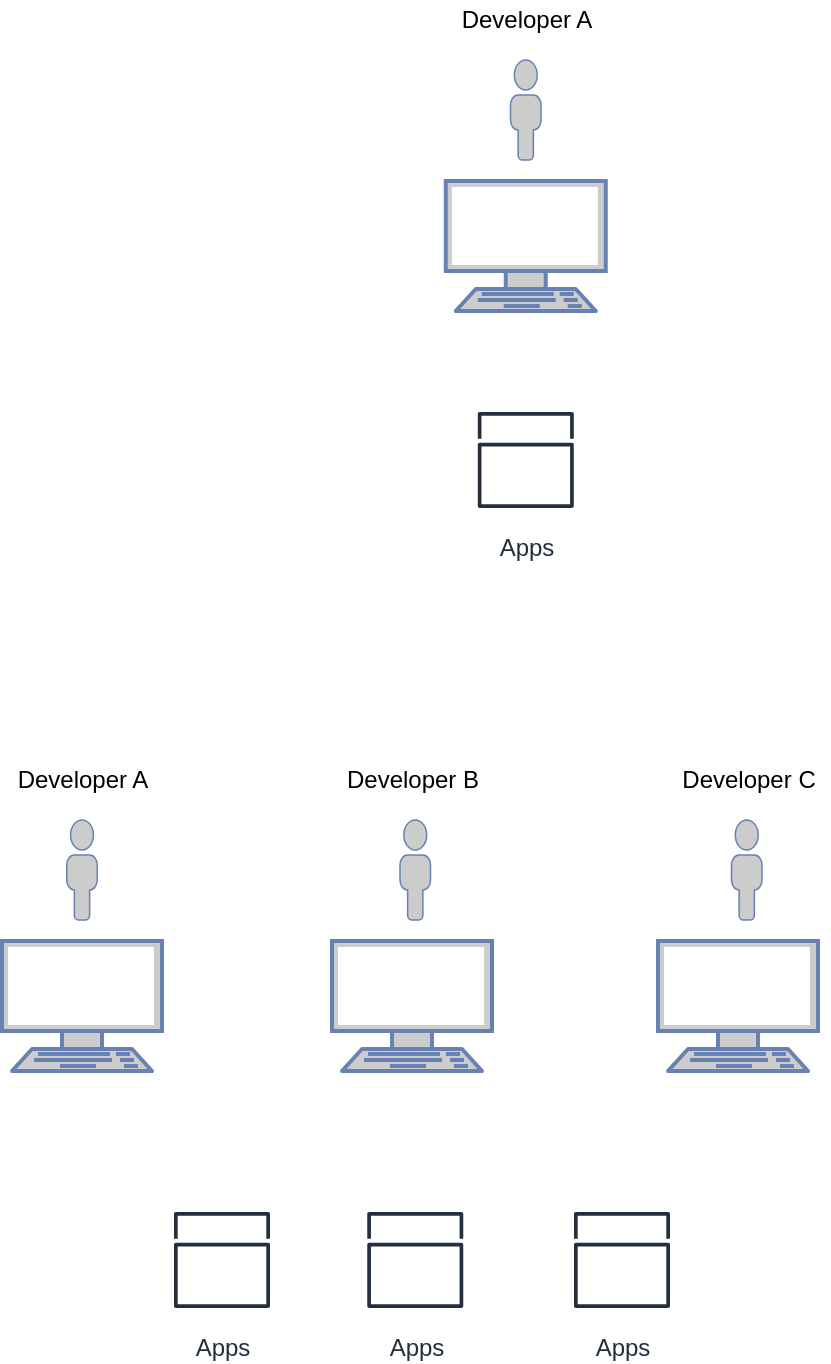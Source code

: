 <mxfile version="12.5.1" type="github">
  <diagram id="Xtd1GiT8AAiNY1xsTk8r" name="Page-1">
    <mxGraphModel dx="587" dy="1374" grid="1" gridSize="10" guides="1" tooltips="1" connect="1" arrows="1" fold="1" page="1" pageScale="1" pageWidth="827" pageHeight="1169" math="0" shadow="0">
      <root>
        <mxCell id="0"/>
        <mxCell id="1" parent="0"/>
        <mxCell id="rSTb_3P7jOwl3eCS13ki-5" value="" style="fontColor=#0066CC;verticalAlign=top;verticalLabelPosition=bottom;labelPosition=center;align=center;html=1;outlineConnect=0;fillColor=#CCCCCC;strokeColor=#6881B3;gradientColor=none;gradientDirection=north;strokeWidth=2;shape=mxgraph.networks.terminal;" vertex="1" parent="1">
          <mxGeometry x="40" y="-279.5" width="80" height="65" as="geometry"/>
        </mxCell>
        <mxCell id="0n1VbNI1kQKXbMoo0zpn-10" value="Apps" style="outlineConnect=0;fontColor=#232F3E;gradientColor=none;strokeColor=#232F3E;fillColor=#ffffff;dashed=0;verticalLabelPosition=bottom;verticalAlign=top;align=center;html=1;fontSize=12;fontStyle=0;aspect=fixed;shape=mxgraph.aws4.resourceIcon;resIcon=mxgraph.aws4.apps;" parent="1" vertex="1">
          <mxGeometry x="320" y="-150" width="60" height="60" as="geometry"/>
        </mxCell>
        <mxCell id="0n1VbNI1kQKXbMoo0zpn-11" value="Apps" style="outlineConnect=0;fontColor=#232F3E;gradientColor=none;strokeColor=#232F3E;fillColor=#ffffff;dashed=0;verticalLabelPosition=bottom;verticalAlign=top;align=center;html=1;fontSize=12;fontStyle=0;aspect=fixed;shape=mxgraph.aws4.resourceIcon;resIcon=mxgraph.aws4.apps;" parent="1" vertex="1">
          <mxGeometry x="120" y="-150" width="60" height="60" as="geometry"/>
        </mxCell>
        <mxCell id="0n1VbNI1kQKXbMoo0zpn-12" value="Apps" style="outlineConnect=0;fontColor=#232F3E;gradientColor=none;strokeColor=#232F3E;fillColor=#ffffff;dashed=0;verticalLabelPosition=bottom;verticalAlign=top;align=center;html=1;fontSize=12;fontStyle=0;aspect=fixed;shape=mxgraph.aws4.resourceIcon;resIcon=mxgraph.aws4.apps;" parent="1" vertex="1">
          <mxGeometry x="216.63" y="-150" width="60" height="60" as="geometry"/>
        </mxCell>
        <mxCell id="rSTb_3P7jOwl3eCS13ki-2" value="" style="fontColor=#0066CC;verticalAlign=top;verticalLabelPosition=bottom;labelPosition=center;align=center;html=1;outlineConnect=0;fillColor=#CCCCCC;strokeColor=#6881B3;gradientColor=none;gradientDirection=north;strokeWidth=2;shape=mxgraph.networks.terminal;" vertex="1" parent="1">
          <mxGeometry x="205" y="-279.5" width="80" height="65" as="geometry"/>
        </mxCell>
        <mxCell id="0n1VbNI1kQKXbMoo0zpn-17" value="" style="shape=image;html=1;verticalAlign=top;verticalLabelPosition=bottom;labelBackgroundColor=#ffffff;imageAspect=0;aspect=fixed;image=https://cdn1.iconfinder.com/data/icons/operating-system-flat-1/30/ios-128.png" parent="1" vertex="1">
          <mxGeometry x="228.13" y="-273.75" width="33.75" height="33.75" as="geometry"/>
        </mxCell>
        <mxCell id="rSTb_3P7jOwl3eCS13ki-4" value="" style="fontColor=#0066CC;verticalAlign=top;verticalLabelPosition=bottom;labelPosition=center;align=center;html=1;outlineConnect=0;fillColor=#CCCCCC;strokeColor=#6881B3;gradientColor=none;gradientDirection=north;strokeWidth=2;shape=mxgraph.networks.terminal;" vertex="1" parent="1">
          <mxGeometry x="368" y="-279.5" width="80" height="65" as="geometry"/>
        </mxCell>
        <mxCell id="rSTb_3P7jOwl3eCS13ki-6" value="" style="fontColor=#0066CC;verticalAlign=top;verticalLabelPosition=bottom;labelPosition=center;align=center;html=1;outlineConnect=0;fillColor=#CCCCCC;strokeColor=#6881B3;gradientColor=none;gradientDirection=north;strokeWidth=2;shape=mxgraph.networks.user_male;" vertex="1" parent="1">
          <mxGeometry x="72.38" y="-340" width="15.25" height="50" as="geometry"/>
        </mxCell>
        <mxCell id="rSTb_3P7jOwl3eCS13ki-9" value="" style="fontColor=#0066CC;verticalAlign=top;verticalLabelPosition=bottom;labelPosition=center;align=center;html=1;outlineConnect=0;fillColor=#CCCCCC;strokeColor=#6881B3;gradientColor=none;gradientDirection=north;strokeWidth=2;shape=mxgraph.networks.user_male;" vertex="1" parent="1">
          <mxGeometry x="404.75" y="-340" width="15.25" height="50" as="geometry"/>
        </mxCell>
        <mxCell id="rSTb_3P7jOwl3eCS13ki-10" value="" style="fontColor=#0066CC;verticalAlign=top;verticalLabelPosition=bottom;labelPosition=center;align=center;html=1;outlineConnect=0;fillColor=#CCCCCC;strokeColor=#6881B3;gradientColor=none;gradientDirection=north;strokeWidth=2;shape=mxgraph.networks.user_male;" vertex="1" parent="1">
          <mxGeometry x="239" y="-340" width="15.25" height="50" as="geometry"/>
        </mxCell>
        <mxCell id="rSTb_3P7jOwl3eCS13ki-13" value="Developer A" style="text;html=1;resizable=0;autosize=1;align=center;verticalAlign=middle;points=[];fillColor=none;strokeColor=none;rounded=0;" vertex="1" parent="1">
          <mxGeometry x="40" y="-370" width="80" height="20" as="geometry"/>
        </mxCell>
        <mxCell id="rSTb_3P7jOwl3eCS13ki-14" value="Developer C" style="text;html=1;resizable=0;autosize=1;align=center;verticalAlign=middle;points=[];fillColor=none;strokeColor=none;rounded=0;" vertex="1" parent="1">
          <mxGeometry x="373.41" y="-370" width="80" height="20" as="geometry"/>
        </mxCell>
        <mxCell id="rSTb_3P7jOwl3eCS13ki-15" value="Developer B" style="text;html=1;resizable=0;autosize=1;align=center;verticalAlign=middle;points=[];fillColor=none;strokeColor=none;rounded=0;" vertex="1" parent="1">
          <mxGeometry x="205" y="-370" width="80" height="20" as="geometry"/>
        </mxCell>
        <mxCell id="rSTb_3P7jOwl3eCS13ki-16" value="" style="shape=image;html=1;verticalAlign=top;verticalLabelPosition=bottom;labelBackgroundColor=#ffffff;imageAspect=0;aspect=fixed;image=https://cdn3.iconfinder.com/data/icons/picons-social/57/32-windows8-128.png" vertex="1" parent="1">
          <mxGeometry x="63" y="-274" width="34" height="34" as="geometry"/>
        </mxCell>
        <mxCell id="rSTb_3P7jOwl3eCS13ki-17" value="" style="shape=image;html=1;verticalAlign=top;verticalLabelPosition=bottom;labelBackgroundColor=#ffffff;imageAspect=0;aspect=fixed;image=https://cdn4.iconfinder.com/data/icons/proglyphs-free/512/Linux_-_Tux-128.png" vertex="1" parent="1">
          <mxGeometry x="392.38" y="-276.87" width="40" height="40" as="geometry"/>
        </mxCell>
        <mxCell id="rSTb_3P7jOwl3eCS13ki-18" value="" style="fontColor=#0066CC;verticalAlign=top;verticalLabelPosition=bottom;labelPosition=center;align=center;html=1;outlineConnect=0;fillColor=#CCCCCC;strokeColor=#6881B3;gradientColor=none;gradientDirection=north;strokeWidth=2;shape=mxgraph.networks.terminal;" vertex="1" parent="1">
          <mxGeometry x="261.88" y="-659.5" width="80" height="65" as="geometry"/>
        </mxCell>
        <mxCell id="rSTb_3P7jOwl3eCS13ki-19" value="Apps" style="outlineConnect=0;fontColor=#232F3E;gradientColor=none;strokeColor=#232F3E;fillColor=#ffffff;dashed=0;verticalLabelPosition=bottom;verticalAlign=top;align=center;html=1;fontSize=12;fontStyle=0;aspect=fixed;shape=mxgraph.aws4.resourceIcon;resIcon=mxgraph.aws4.apps;" vertex="1" parent="1">
          <mxGeometry x="271.89" y="-550" width="60" height="60" as="geometry"/>
        </mxCell>
        <mxCell id="rSTb_3P7jOwl3eCS13ki-20" value="" style="fontColor=#0066CC;verticalAlign=top;verticalLabelPosition=bottom;labelPosition=center;align=center;html=1;outlineConnect=0;fillColor=#CCCCCC;strokeColor=#6881B3;gradientColor=none;gradientDirection=north;strokeWidth=2;shape=mxgraph.networks.user_male;" vertex="1" parent="1">
          <mxGeometry x="294.26" y="-720" width="15.25" height="50" as="geometry"/>
        </mxCell>
        <mxCell id="rSTb_3P7jOwl3eCS13ki-21" value="Developer A" style="text;html=1;resizable=0;autosize=1;align=center;verticalAlign=middle;points=[];fillColor=none;strokeColor=none;rounded=0;" vertex="1" parent="1">
          <mxGeometry x="261.88" y="-750" width="80" height="20" as="geometry"/>
        </mxCell>
      </root>
    </mxGraphModel>
  </diagram>
</mxfile>
